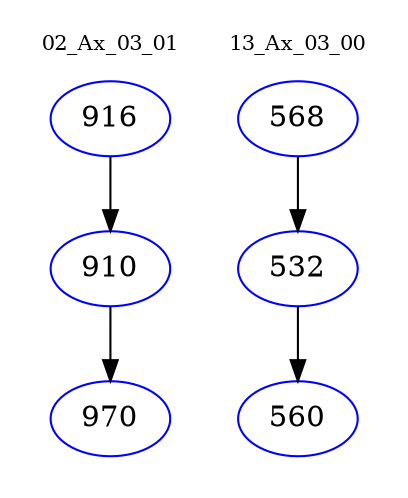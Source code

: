 digraph{
subgraph cluster_0 {
color = white
label = "02_Ax_03_01";
fontsize=10;
T0_916 [label="916", color="blue"]
T0_916 -> T0_910 [color="black"]
T0_910 [label="910", color="blue"]
T0_910 -> T0_970 [color="black"]
T0_970 [label="970", color="blue"]
}
subgraph cluster_1 {
color = white
label = "13_Ax_03_00";
fontsize=10;
T1_568 [label="568", color="blue"]
T1_568 -> T1_532 [color="black"]
T1_532 [label="532", color="blue"]
T1_532 -> T1_560 [color="black"]
T1_560 [label="560", color="blue"]
}
}
